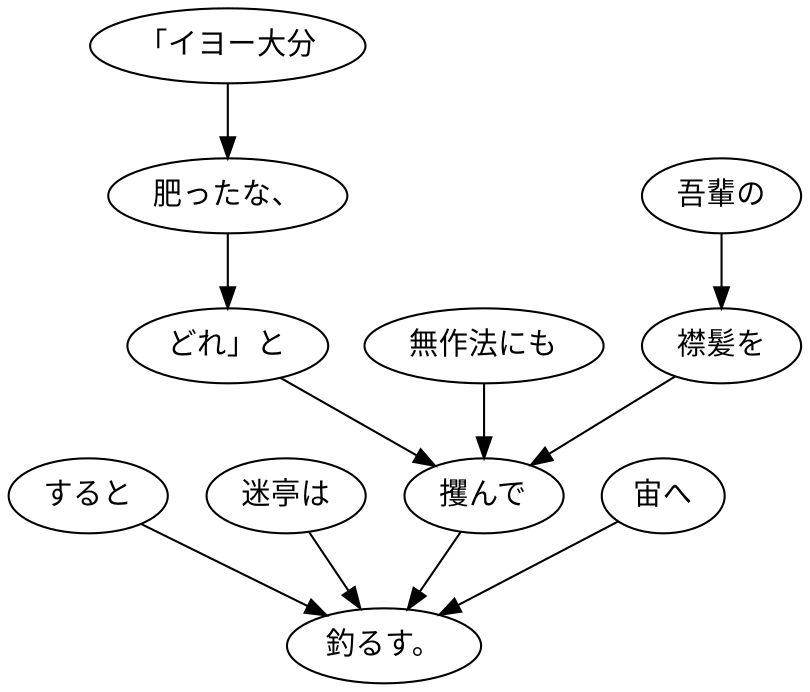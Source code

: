 digraph graph1394 {
	node0 [label="すると"];
	node1 [label="迷亭は"];
	node2 [label="「イヨー大分"];
	node3 [label="肥ったな、"];
	node4 [label="どれ」と"];
	node5 [label="無作法にも"];
	node6 [label="吾輩の"];
	node7 [label="襟髪を"];
	node8 [label="攫んで"];
	node9 [label="宙へ"];
	node10 [label="釣るす。"];
	node0 -> node10;
	node1 -> node10;
	node2 -> node3;
	node3 -> node4;
	node4 -> node8;
	node5 -> node8;
	node6 -> node7;
	node7 -> node8;
	node8 -> node10;
	node9 -> node10;
}
